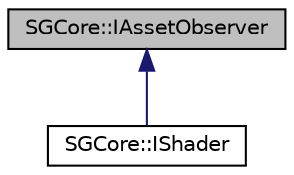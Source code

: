 digraph "SGCore::IAssetObserver"
{
 // LATEX_PDF_SIZE
  edge [fontname="Helvetica",fontsize="10",labelfontname="Helvetica",labelfontsize="10"];
  node [fontname="Helvetica",fontsize="10",shape=record];
  Node1 [label="SGCore::IAssetObserver",height=0.2,width=0.4,color="black", fillcolor="grey75", style="filled", fontcolor="black",tooltip=" "];
  Node1 -> Node2 [dir="back",color="midnightblue",fontsize="10",style="solid"];
  Node2 [label="SGCore::IShader",height=0.2,width=0.4,color="black", fillcolor="white", style="filled",URL="$classSGCore_1_1IShader.html",tooltip=" "];
}
